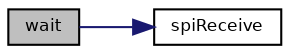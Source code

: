 digraph "wait"
{
  bgcolor="transparent";
  edge [fontname="Helvetica",fontsize="8",labelfontname="Helvetica",labelfontsize="8"];
  node [fontname="Helvetica",fontsize="8",shape=record];
  rankdir="LR";
  Node1 [label="wait",height=0.2,width=0.4,color="black", fillcolor="grey75", style="filled", fontcolor="black"];
  Node1 -> Node2 [color="midnightblue",fontsize="8",style="solid",fontname="Helvetica"];
  Node2 [label="spiReceive",height=0.2,width=0.4,color="black",URL="$group___s_p_i.html#gadd99ad823b391dde114f04dedafe5e80",tooltip="Receives data from the SPI bus. "];
}
